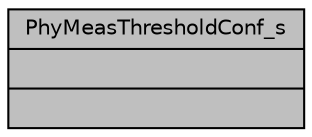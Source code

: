 digraph "PhyMeasThresholdConf_s"
{
 // LATEX_PDF_SIZE
  edge [fontname="Helvetica",fontsize="10",labelfontname="Helvetica",labelfontsize="10"];
  node [fontname="Helvetica",fontsize="10",shape=record];
  Node1 [label="{PhyMeasThresholdConf_s\n||}",height=0.2,width=0.4,color="black", fillcolor="grey75", style="filled", fontcolor="black",tooltip=" "];
}
